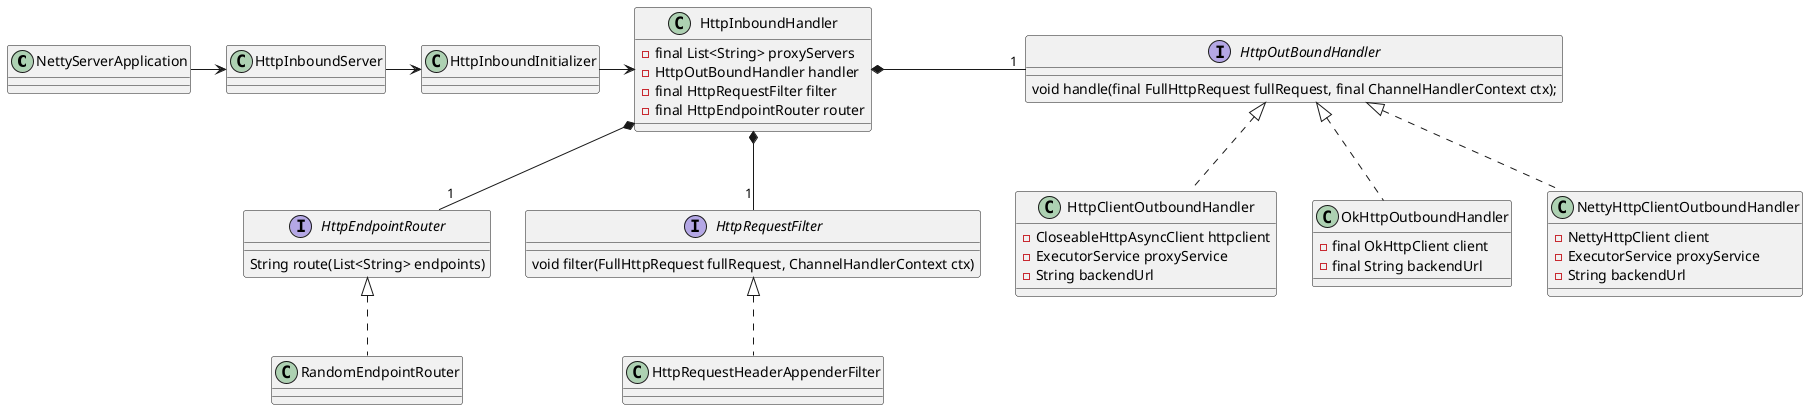 @startuml

NettyServerApplication -right-> HttpInboundServer
HttpInboundServer -right-> HttpInboundInitializer
HttpInboundInitializer -right-> HttpInboundHandler

HttpInboundHandler *-right-"1" HttpOutBoundHandler
HttpClientOutboundHandler .up.|> HttpOutBoundHandler
OkHttpOutboundHandler .up.|> HttpOutBoundHandler
NettyHttpClientOutboundHandler .up.|> HttpOutBoundHandler

HttpInboundHandler *-down-"1" HttpRequestFilter
HttpRequestHeaderAppenderFilter .up.|> HttpRequestFilter
HttpInboundHandler *-down-"1" HttpEndpointRouter
RandomEndpointRouter .up.|> HttpEndpointRouter

class NettyServerApplication { }
class HttpInboundServer { }
class HttpInboundInitializer { }
class HttpInboundHandler {
    - final List<String> proxyServers
    - HttpOutBoundHandler handler
    - final HttpRequestFilter filter
    - final HttpEndpointRouter router
}
interface HttpOutBoundHandler {
    void handle(final FullHttpRequest fullRequest, final ChannelHandlerContext ctx);
}
class HttpClientOutboundHandler {
    - CloseableHttpAsyncClient httpclient
    - ExecutorService proxyService
    - String backendUrl
}
class OkHttpOutboundHandler {
    - final OkHttpClient client
    - final String backendUrl
}
class NettyHttpClientOutboundHandler {
    - NettyHttpClient client
    - ExecutorService proxyService
    - String backendUrl
}

interface HttpRequestFilter {
    void filter(FullHttpRequest fullRequest, ChannelHandlerContext ctx)
}
class HttpRequestHeaderAppenderFilter { }

interface HttpEndpointRouter {
    String route(List<String> endpoints)
}
class RandomEndpointRouter { }

@enduml